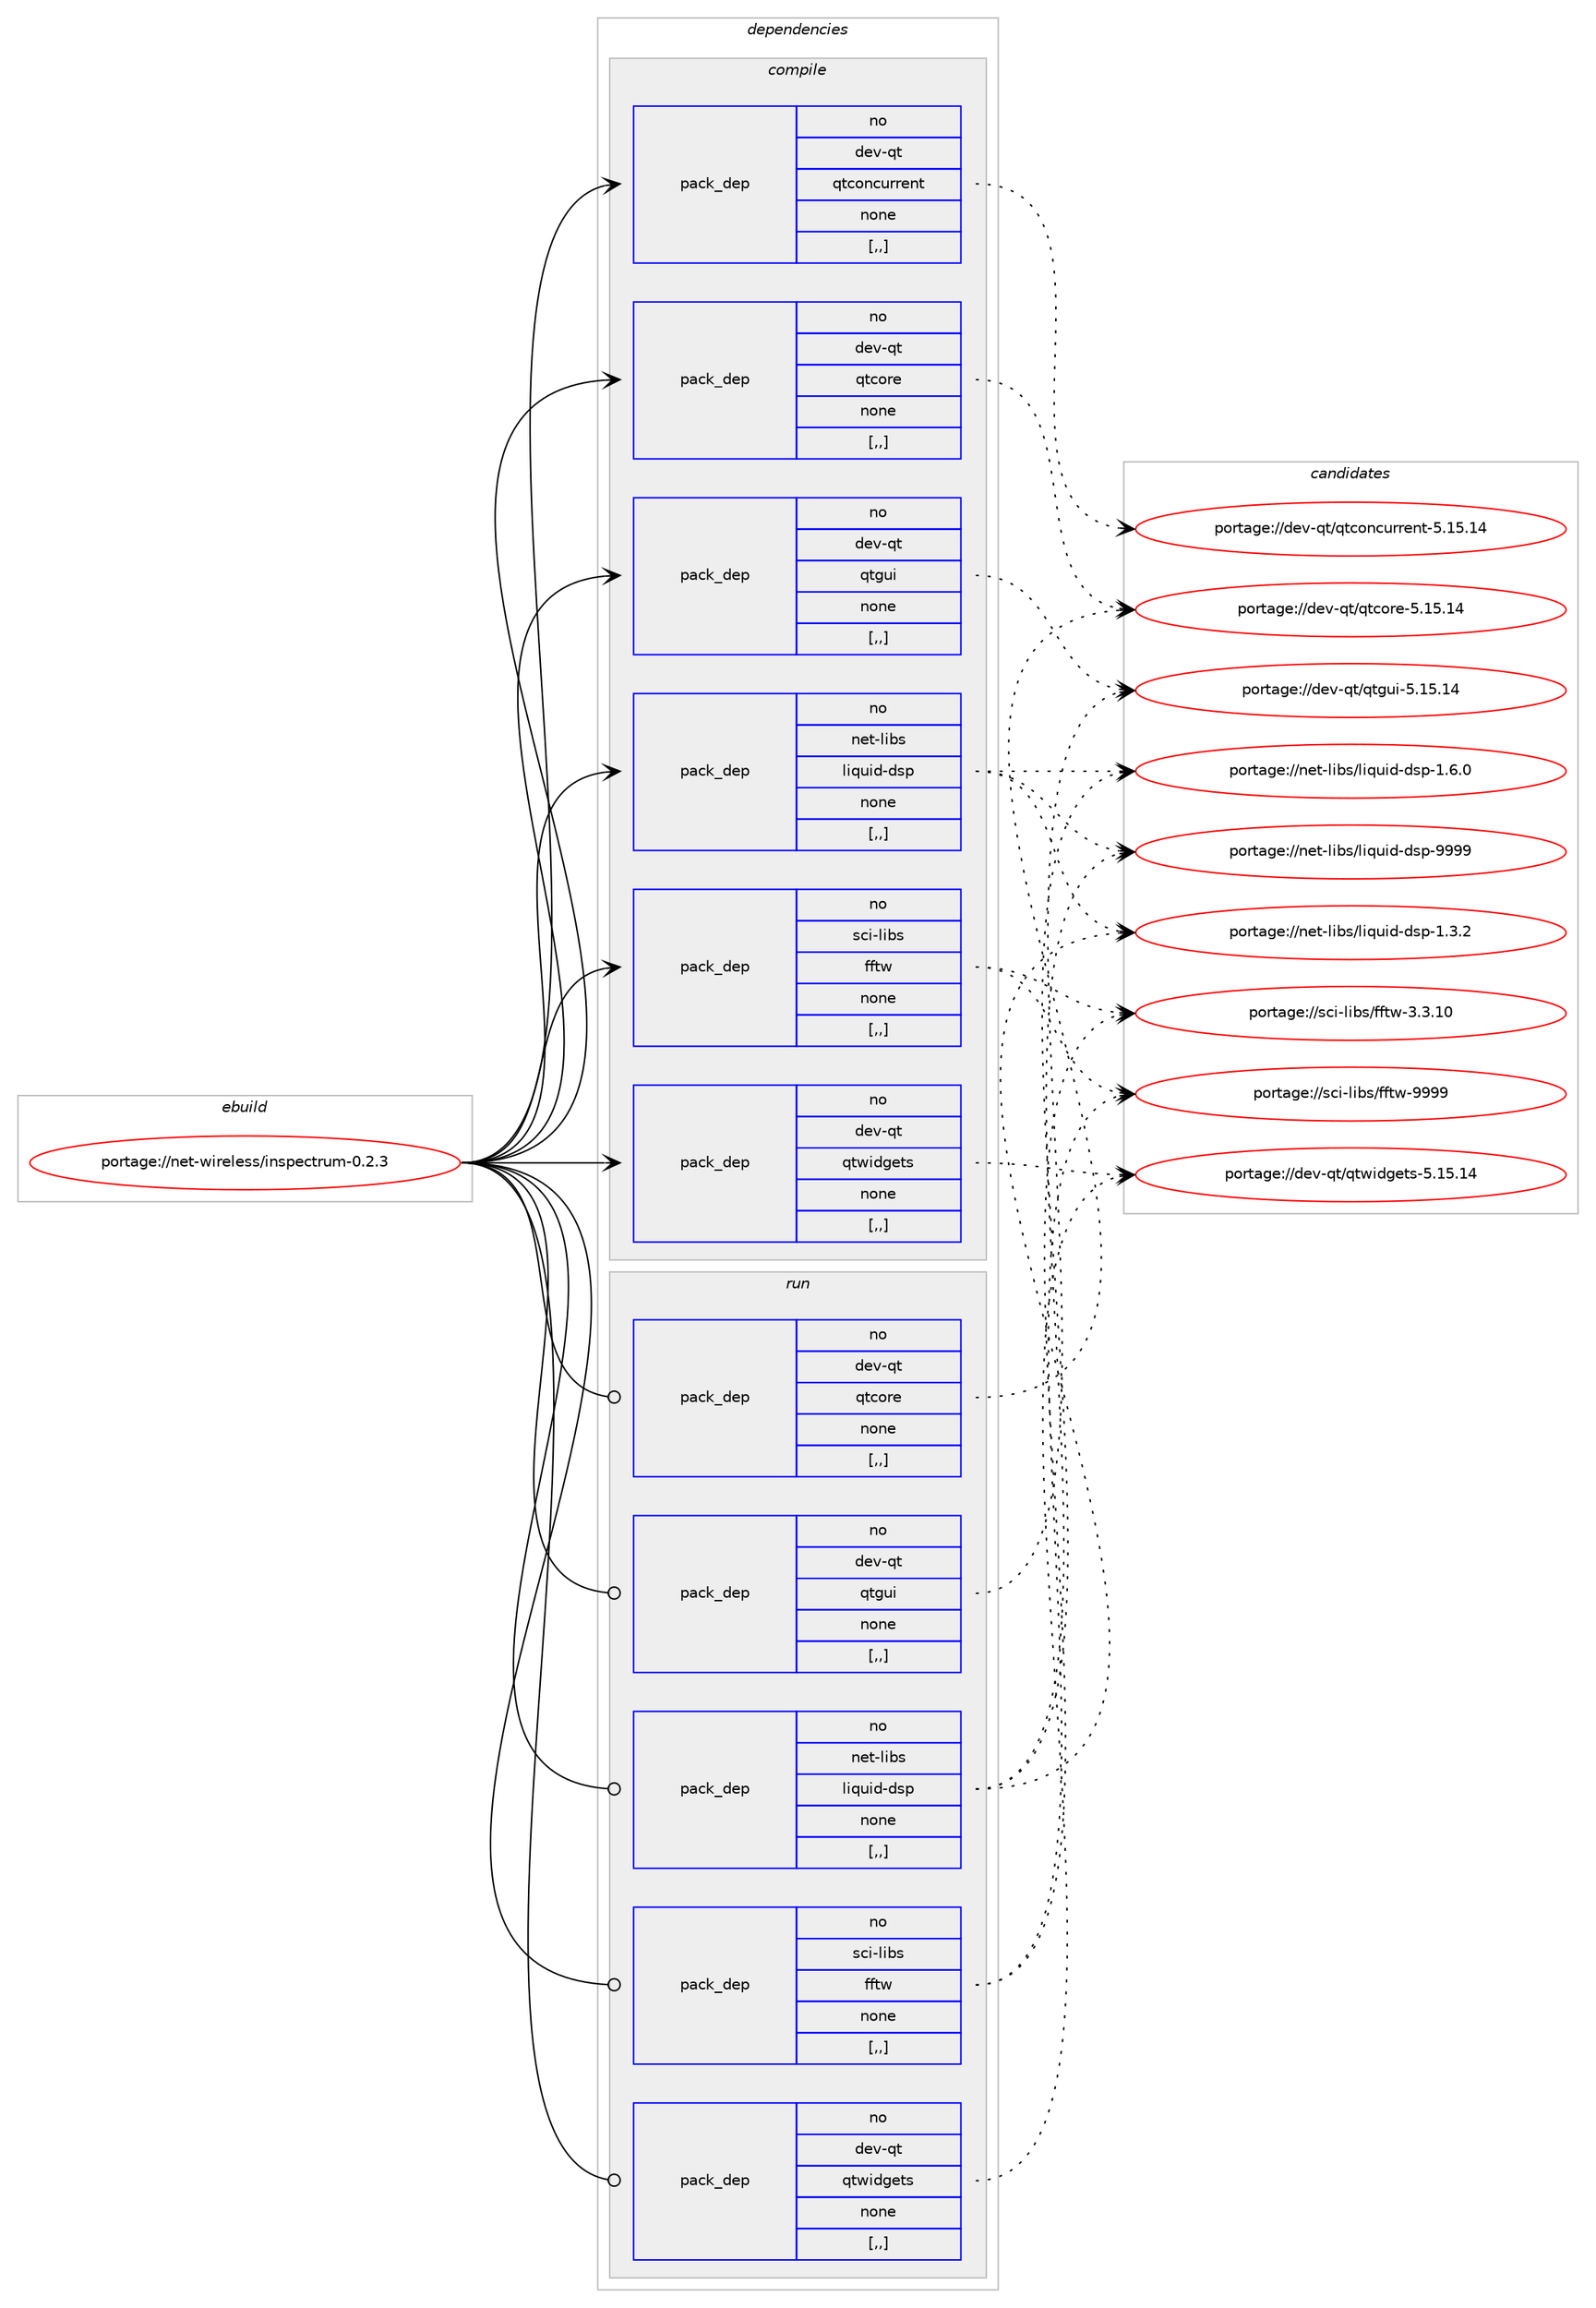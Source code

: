 digraph prolog {

# *************
# Graph options
# *************

newrank=true;
concentrate=true;
compound=true;
graph [rankdir=LR,fontname=Helvetica,fontsize=10,ranksep=1.5];#, ranksep=2.5, nodesep=0.2];
edge  [arrowhead=vee];
node  [fontname=Helvetica,fontsize=10];

# **********
# The ebuild
# **********

subgraph cluster_leftcol {
color=gray;
rank=same;
label=<<i>ebuild</i>>;
id [label="portage://net-wireless/inspectrum-0.2.3", color=red, width=4, href="../net-wireless/inspectrum-0.2.3.svg"];
}

# ****************
# The dependencies
# ****************

subgraph cluster_midcol {
color=gray;
label=<<i>dependencies</i>>;
subgraph cluster_compile {
fillcolor="#eeeeee";
style=filled;
label=<<i>compile</i>>;
subgraph pack276968 {
dependency380446 [label=<<TABLE BORDER="0" CELLBORDER="1" CELLSPACING="0" CELLPADDING="4" WIDTH="220"><TR><TD ROWSPAN="6" CELLPADDING="30">pack_dep</TD></TR><TR><TD WIDTH="110">no</TD></TR><TR><TD>dev-qt</TD></TR><TR><TD>qtconcurrent</TD></TR><TR><TD>none</TD></TR><TR><TD>[,,]</TD></TR></TABLE>>, shape=none, color=blue];
}
id:e -> dependency380446:w [weight=20,style="solid",arrowhead="vee"];
subgraph pack276969 {
dependency380447 [label=<<TABLE BORDER="0" CELLBORDER="1" CELLSPACING="0" CELLPADDING="4" WIDTH="220"><TR><TD ROWSPAN="6" CELLPADDING="30">pack_dep</TD></TR><TR><TD WIDTH="110">no</TD></TR><TR><TD>dev-qt</TD></TR><TR><TD>qtcore</TD></TR><TR><TD>none</TD></TR><TR><TD>[,,]</TD></TR></TABLE>>, shape=none, color=blue];
}
id:e -> dependency380447:w [weight=20,style="solid",arrowhead="vee"];
subgraph pack276970 {
dependency380448 [label=<<TABLE BORDER="0" CELLBORDER="1" CELLSPACING="0" CELLPADDING="4" WIDTH="220"><TR><TD ROWSPAN="6" CELLPADDING="30">pack_dep</TD></TR><TR><TD WIDTH="110">no</TD></TR><TR><TD>dev-qt</TD></TR><TR><TD>qtgui</TD></TR><TR><TD>none</TD></TR><TR><TD>[,,]</TD></TR></TABLE>>, shape=none, color=blue];
}
id:e -> dependency380448:w [weight=20,style="solid",arrowhead="vee"];
subgraph pack276971 {
dependency380449 [label=<<TABLE BORDER="0" CELLBORDER="1" CELLSPACING="0" CELLPADDING="4" WIDTH="220"><TR><TD ROWSPAN="6" CELLPADDING="30">pack_dep</TD></TR><TR><TD WIDTH="110">no</TD></TR><TR><TD>dev-qt</TD></TR><TR><TD>qtwidgets</TD></TR><TR><TD>none</TD></TR><TR><TD>[,,]</TD></TR></TABLE>>, shape=none, color=blue];
}
id:e -> dependency380449:w [weight=20,style="solid",arrowhead="vee"];
subgraph pack276972 {
dependency380450 [label=<<TABLE BORDER="0" CELLBORDER="1" CELLSPACING="0" CELLPADDING="4" WIDTH="220"><TR><TD ROWSPAN="6" CELLPADDING="30">pack_dep</TD></TR><TR><TD WIDTH="110">no</TD></TR><TR><TD>net-libs</TD></TR><TR><TD>liquid-dsp</TD></TR><TR><TD>none</TD></TR><TR><TD>[,,]</TD></TR></TABLE>>, shape=none, color=blue];
}
id:e -> dependency380450:w [weight=20,style="solid",arrowhead="vee"];
subgraph pack276973 {
dependency380451 [label=<<TABLE BORDER="0" CELLBORDER="1" CELLSPACING="0" CELLPADDING="4" WIDTH="220"><TR><TD ROWSPAN="6" CELLPADDING="30">pack_dep</TD></TR><TR><TD WIDTH="110">no</TD></TR><TR><TD>sci-libs</TD></TR><TR><TD>fftw</TD></TR><TR><TD>none</TD></TR><TR><TD>[,,]</TD></TR></TABLE>>, shape=none, color=blue];
}
id:e -> dependency380451:w [weight=20,style="solid",arrowhead="vee"];
}
subgraph cluster_compileandrun {
fillcolor="#eeeeee";
style=filled;
label=<<i>compile and run</i>>;
}
subgraph cluster_run {
fillcolor="#eeeeee";
style=filled;
label=<<i>run</i>>;
subgraph pack276974 {
dependency380452 [label=<<TABLE BORDER="0" CELLBORDER="1" CELLSPACING="0" CELLPADDING="4" WIDTH="220"><TR><TD ROWSPAN="6" CELLPADDING="30">pack_dep</TD></TR><TR><TD WIDTH="110">no</TD></TR><TR><TD>dev-qt</TD></TR><TR><TD>qtcore</TD></TR><TR><TD>none</TD></TR><TR><TD>[,,]</TD></TR></TABLE>>, shape=none, color=blue];
}
id:e -> dependency380452:w [weight=20,style="solid",arrowhead="odot"];
subgraph pack276975 {
dependency380453 [label=<<TABLE BORDER="0" CELLBORDER="1" CELLSPACING="0" CELLPADDING="4" WIDTH="220"><TR><TD ROWSPAN="6" CELLPADDING="30">pack_dep</TD></TR><TR><TD WIDTH="110">no</TD></TR><TR><TD>dev-qt</TD></TR><TR><TD>qtgui</TD></TR><TR><TD>none</TD></TR><TR><TD>[,,]</TD></TR></TABLE>>, shape=none, color=blue];
}
id:e -> dependency380453:w [weight=20,style="solid",arrowhead="odot"];
subgraph pack276976 {
dependency380454 [label=<<TABLE BORDER="0" CELLBORDER="1" CELLSPACING="0" CELLPADDING="4" WIDTH="220"><TR><TD ROWSPAN="6" CELLPADDING="30">pack_dep</TD></TR><TR><TD WIDTH="110">no</TD></TR><TR><TD>dev-qt</TD></TR><TR><TD>qtwidgets</TD></TR><TR><TD>none</TD></TR><TR><TD>[,,]</TD></TR></TABLE>>, shape=none, color=blue];
}
id:e -> dependency380454:w [weight=20,style="solid",arrowhead="odot"];
subgraph pack276977 {
dependency380455 [label=<<TABLE BORDER="0" CELLBORDER="1" CELLSPACING="0" CELLPADDING="4" WIDTH="220"><TR><TD ROWSPAN="6" CELLPADDING="30">pack_dep</TD></TR><TR><TD WIDTH="110">no</TD></TR><TR><TD>net-libs</TD></TR><TR><TD>liquid-dsp</TD></TR><TR><TD>none</TD></TR><TR><TD>[,,]</TD></TR></TABLE>>, shape=none, color=blue];
}
id:e -> dependency380455:w [weight=20,style="solid",arrowhead="odot"];
subgraph pack276978 {
dependency380456 [label=<<TABLE BORDER="0" CELLBORDER="1" CELLSPACING="0" CELLPADDING="4" WIDTH="220"><TR><TD ROWSPAN="6" CELLPADDING="30">pack_dep</TD></TR><TR><TD WIDTH="110">no</TD></TR><TR><TD>sci-libs</TD></TR><TR><TD>fftw</TD></TR><TR><TD>none</TD></TR><TR><TD>[,,]</TD></TR></TABLE>>, shape=none, color=blue];
}
id:e -> dependency380456:w [weight=20,style="solid",arrowhead="odot"];
}
}

# **************
# The candidates
# **************

subgraph cluster_choices {
rank=same;
color=gray;
label=<<i>candidates</i>>;

subgraph choice276968 {
color=black;
nodesep=1;
choice100101118451131164711311699111110991171141141011101164553464953464952 [label="portage://dev-qt/qtconcurrent-5.15.14", color=red, width=4,href="../dev-qt/qtconcurrent-5.15.14.svg"];
dependency380446:e -> choice100101118451131164711311699111110991171141141011101164553464953464952:w [style=dotted,weight="100"];
}
subgraph choice276969 {
color=black;
nodesep=1;
choice1001011184511311647113116991111141014553464953464952 [label="portage://dev-qt/qtcore-5.15.14", color=red, width=4,href="../dev-qt/qtcore-5.15.14.svg"];
dependency380447:e -> choice1001011184511311647113116991111141014553464953464952:w [style=dotted,weight="100"];
}
subgraph choice276970 {
color=black;
nodesep=1;
choice10010111845113116471131161031171054553464953464952 [label="portage://dev-qt/qtgui-5.15.14", color=red, width=4,href="../dev-qt/qtgui-5.15.14.svg"];
dependency380448:e -> choice10010111845113116471131161031171054553464953464952:w [style=dotted,weight="100"];
}
subgraph choice276971 {
color=black;
nodesep=1;
choice10010111845113116471131161191051001031011161154553464953464952 [label="portage://dev-qt/qtwidgets-5.15.14", color=red, width=4,href="../dev-qt/qtwidgets-5.15.14.svg"];
dependency380449:e -> choice10010111845113116471131161191051001031011161154553464953464952:w [style=dotted,weight="100"];
}
subgraph choice276972 {
color=black;
nodesep=1;
choice11010111645108105981154710810511311710510045100115112454946514650 [label="portage://net-libs/liquid-dsp-1.3.2", color=red, width=4,href="../net-libs/liquid-dsp-1.3.2.svg"];
choice11010111645108105981154710810511311710510045100115112454946544648 [label="portage://net-libs/liquid-dsp-1.6.0", color=red, width=4,href="../net-libs/liquid-dsp-1.6.0.svg"];
choice110101116451081059811547108105113117105100451001151124557575757 [label="portage://net-libs/liquid-dsp-9999", color=red, width=4,href="../net-libs/liquid-dsp-9999.svg"];
dependency380450:e -> choice11010111645108105981154710810511311710510045100115112454946514650:w [style=dotted,weight="100"];
dependency380450:e -> choice11010111645108105981154710810511311710510045100115112454946544648:w [style=dotted,weight="100"];
dependency380450:e -> choice110101116451081059811547108105113117105100451001151124557575757:w [style=dotted,weight="100"];
}
subgraph choice276973 {
color=black;
nodesep=1;
choice1159910545108105981154710210211611945514651464948 [label="portage://sci-libs/fftw-3.3.10", color=red, width=4,href="../sci-libs/fftw-3.3.10.svg"];
choice115991054510810598115471021021161194557575757 [label="portage://sci-libs/fftw-9999", color=red, width=4,href="../sci-libs/fftw-9999.svg"];
dependency380451:e -> choice1159910545108105981154710210211611945514651464948:w [style=dotted,weight="100"];
dependency380451:e -> choice115991054510810598115471021021161194557575757:w [style=dotted,weight="100"];
}
subgraph choice276974 {
color=black;
nodesep=1;
choice1001011184511311647113116991111141014553464953464952 [label="portage://dev-qt/qtcore-5.15.14", color=red, width=4,href="../dev-qt/qtcore-5.15.14.svg"];
dependency380452:e -> choice1001011184511311647113116991111141014553464953464952:w [style=dotted,weight="100"];
}
subgraph choice276975 {
color=black;
nodesep=1;
choice10010111845113116471131161031171054553464953464952 [label="portage://dev-qt/qtgui-5.15.14", color=red, width=4,href="../dev-qt/qtgui-5.15.14.svg"];
dependency380453:e -> choice10010111845113116471131161031171054553464953464952:w [style=dotted,weight="100"];
}
subgraph choice276976 {
color=black;
nodesep=1;
choice10010111845113116471131161191051001031011161154553464953464952 [label="portage://dev-qt/qtwidgets-5.15.14", color=red, width=4,href="../dev-qt/qtwidgets-5.15.14.svg"];
dependency380454:e -> choice10010111845113116471131161191051001031011161154553464953464952:w [style=dotted,weight="100"];
}
subgraph choice276977 {
color=black;
nodesep=1;
choice11010111645108105981154710810511311710510045100115112454946514650 [label="portage://net-libs/liquid-dsp-1.3.2", color=red, width=4,href="../net-libs/liquid-dsp-1.3.2.svg"];
choice11010111645108105981154710810511311710510045100115112454946544648 [label="portage://net-libs/liquid-dsp-1.6.0", color=red, width=4,href="../net-libs/liquid-dsp-1.6.0.svg"];
choice110101116451081059811547108105113117105100451001151124557575757 [label="portage://net-libs/liquid-dsp-9999", color=red, width=4,href="../net-libs/liquid-dsp-9999.svg"];
dependency380455:e -> choice11010111645108105981154710810511311710510045100115112454946514650:w [style=dotted,weight="100"];
dependency380455:e -> choice11010111645108105981154710810511311710510045100115112454946544648:w [style=dotted,weight="100"];
dependency380455:e -> choice110101116451081059811547108105113117105100451001151124557575757:w [style=dotted,weight="100"];
}
subgraph choice276978 {
color=black;
nodesep=1;
choice1159910545108105981154710210211611945514651464948 [label="portage://sci-libs/fftw-3.3.10", color=red, width=4,href="../sci-libs/fftw-3.3.10.svg"];
choice115991054510810598115471021021161194557575757 [label="portage://sci-libs/fftw-9999", color=red, width=4,href="../sci-libs/fftw-9999.svg"];
dependency380456:e -> choice1159910545108105981154710210211611945514651464948:w [style=dotted,weight="100"];
dependency380456:e -> choice115991054510810598115471021021161194557575757:w [style=dotted,weight="100"];
}
}

}
